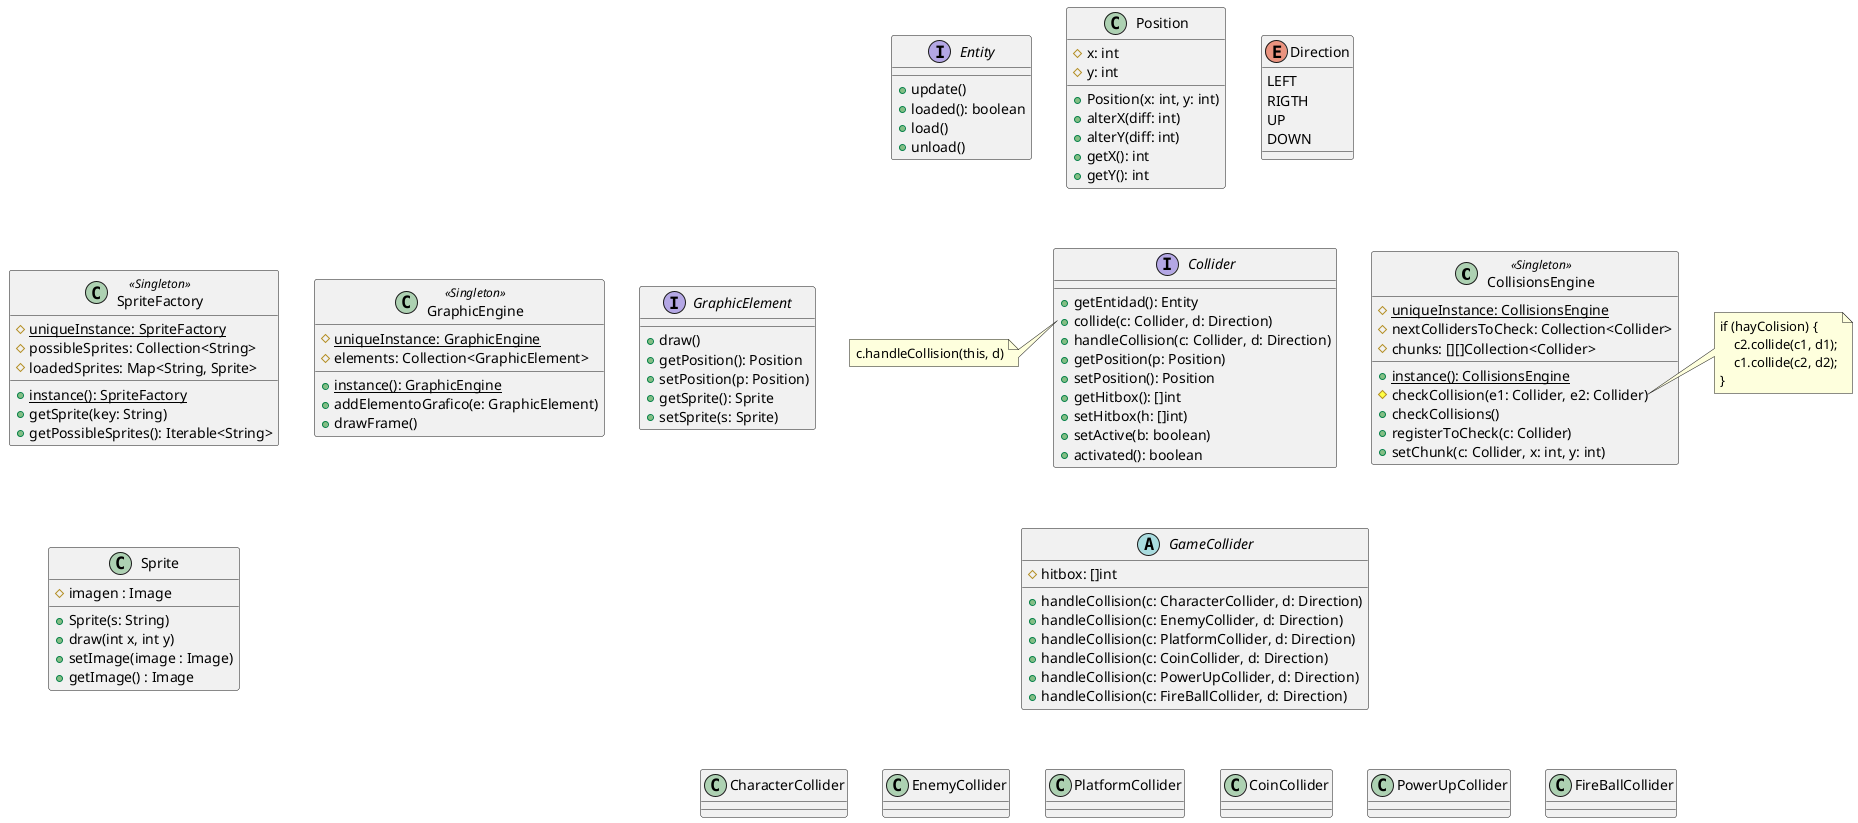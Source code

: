 @startuml
' TODO: crear los colisionadores de carga
' TODO: vincular los colisionadores de carga con el engine gráfico
'
class CollisionsEngine <<Singleton>> {
    #{static} uniqueInstance: CollisionsEngine
    #nextCollidersToCheck: Collection<Collider>
    #chunks: [][]Collection<Collider>
    +{static} instance(): CollisionsEngine
    #checkCollision(e1: Collider, e2: Collider)
    +checkCollisions()
    +registerToCheck(c: Collider)
    +setChunk(c: Collider, x: int, y: int)
}
note right of CollisionsEngine::checkCollision
    if (hayColision) {
        c2.collide(c1, d1);
        c1.collide(c2, d2);
    }
end note

interface Entity {
    +update()
    +loaded(): boolean
    +load()
    +unload()
}

interface Collider {
    +getEntidad(): Entity
    +collide(c: Collider, d: Direction)
    +handleCollision(c: Collider, d: Direction)
    +getPosition(p: Position)
    +setPosition(): Position
    +getHitbox(): []int
    +setHitbox(h: []int)
    +setActive(b: boolean)
    +activated(): boolean
}
note left of Collider::collide
    c.handleCollision(this, d)
end note

abstract class GameCollider {
    #hitbox: []int
    +handleCollision(c: CharacterCollider, d: Direction)
    +handleCollision(c: EnemyCollider, d: Direction)
    +handleCollision(c: PlatformCollider, d: Direction)
    +handleCollision(c: CoinCollider, d: Direction)
    +handleCollision(c: PowerUpCollider, d: Direction)
    +handleCollision(c: FireBallCollider, d: Direction)
}

CharacterCollider .u[hidden].|> GameCollider
EnemyCollider .u[hidden].|> GameCollider
PlatformCollider .u[hidden].|> GameCollider
CoinCollider .u[hidden].|> GameCollider
PowerUpCollider .u[hidden].|> GameCollider
FireBallCollider .u[hidden].|> GameCollider

interface GraphicElement {
    +draw()
    +getPosition(): Position
    +setPosition(p: Position)
    +getSprite(): Sprite
    +setSprite(s: Sprite)
}

class SpriteFactory <<Singleton>> {
    #{static} uniqueInstance: SpriteFactory
    +{static} instance(): SpriteFactory
    #possibleSprites: Collection<String>
    #loadedSprites: Map<String, Sprite>
    +getSprite(key: String)
    +getPossibleSprites(): Iterable<String>
}

class Sprite {
    #imagen : Image
    +Sprite(s: String)
    +draw(int x, int y)
    +setImage(image : Image)
    +getImage() : Image
}

class GraphicEngine <<Singleton>> {
    #{static} uniqueInstance: GraphicEngine
    +{static} instance(): GraphicEngine
    #elements: Collection<GraphicElement>
    +addElementoGrafico(e: GraphicElement)
    +drawFrame()
}

class Position {
    #x: int
    #y: int
    +Position(x: int, y: int)
    +alterX(diff: int)
    +alterY(diff: int)
    +getX(): int
    +getY(): int
}

enum Direction {
    LEFT
    RIGTH
    UP
    DOWN
}

' FORMATTING

Entity -d[hidden]-> GraphicElement
Entity -d[hidden]-> Collider
CollisionsEngine -l[hidden]-> Collider
GameCollider .u[hidden].|> Collider
GraphicEngine -r[hidden]-> GraphicElement
GraphicEngine -l[hidden]-> SpriteFactory
SpriteFactory -d[hidden]-> Sprite
@enduml
